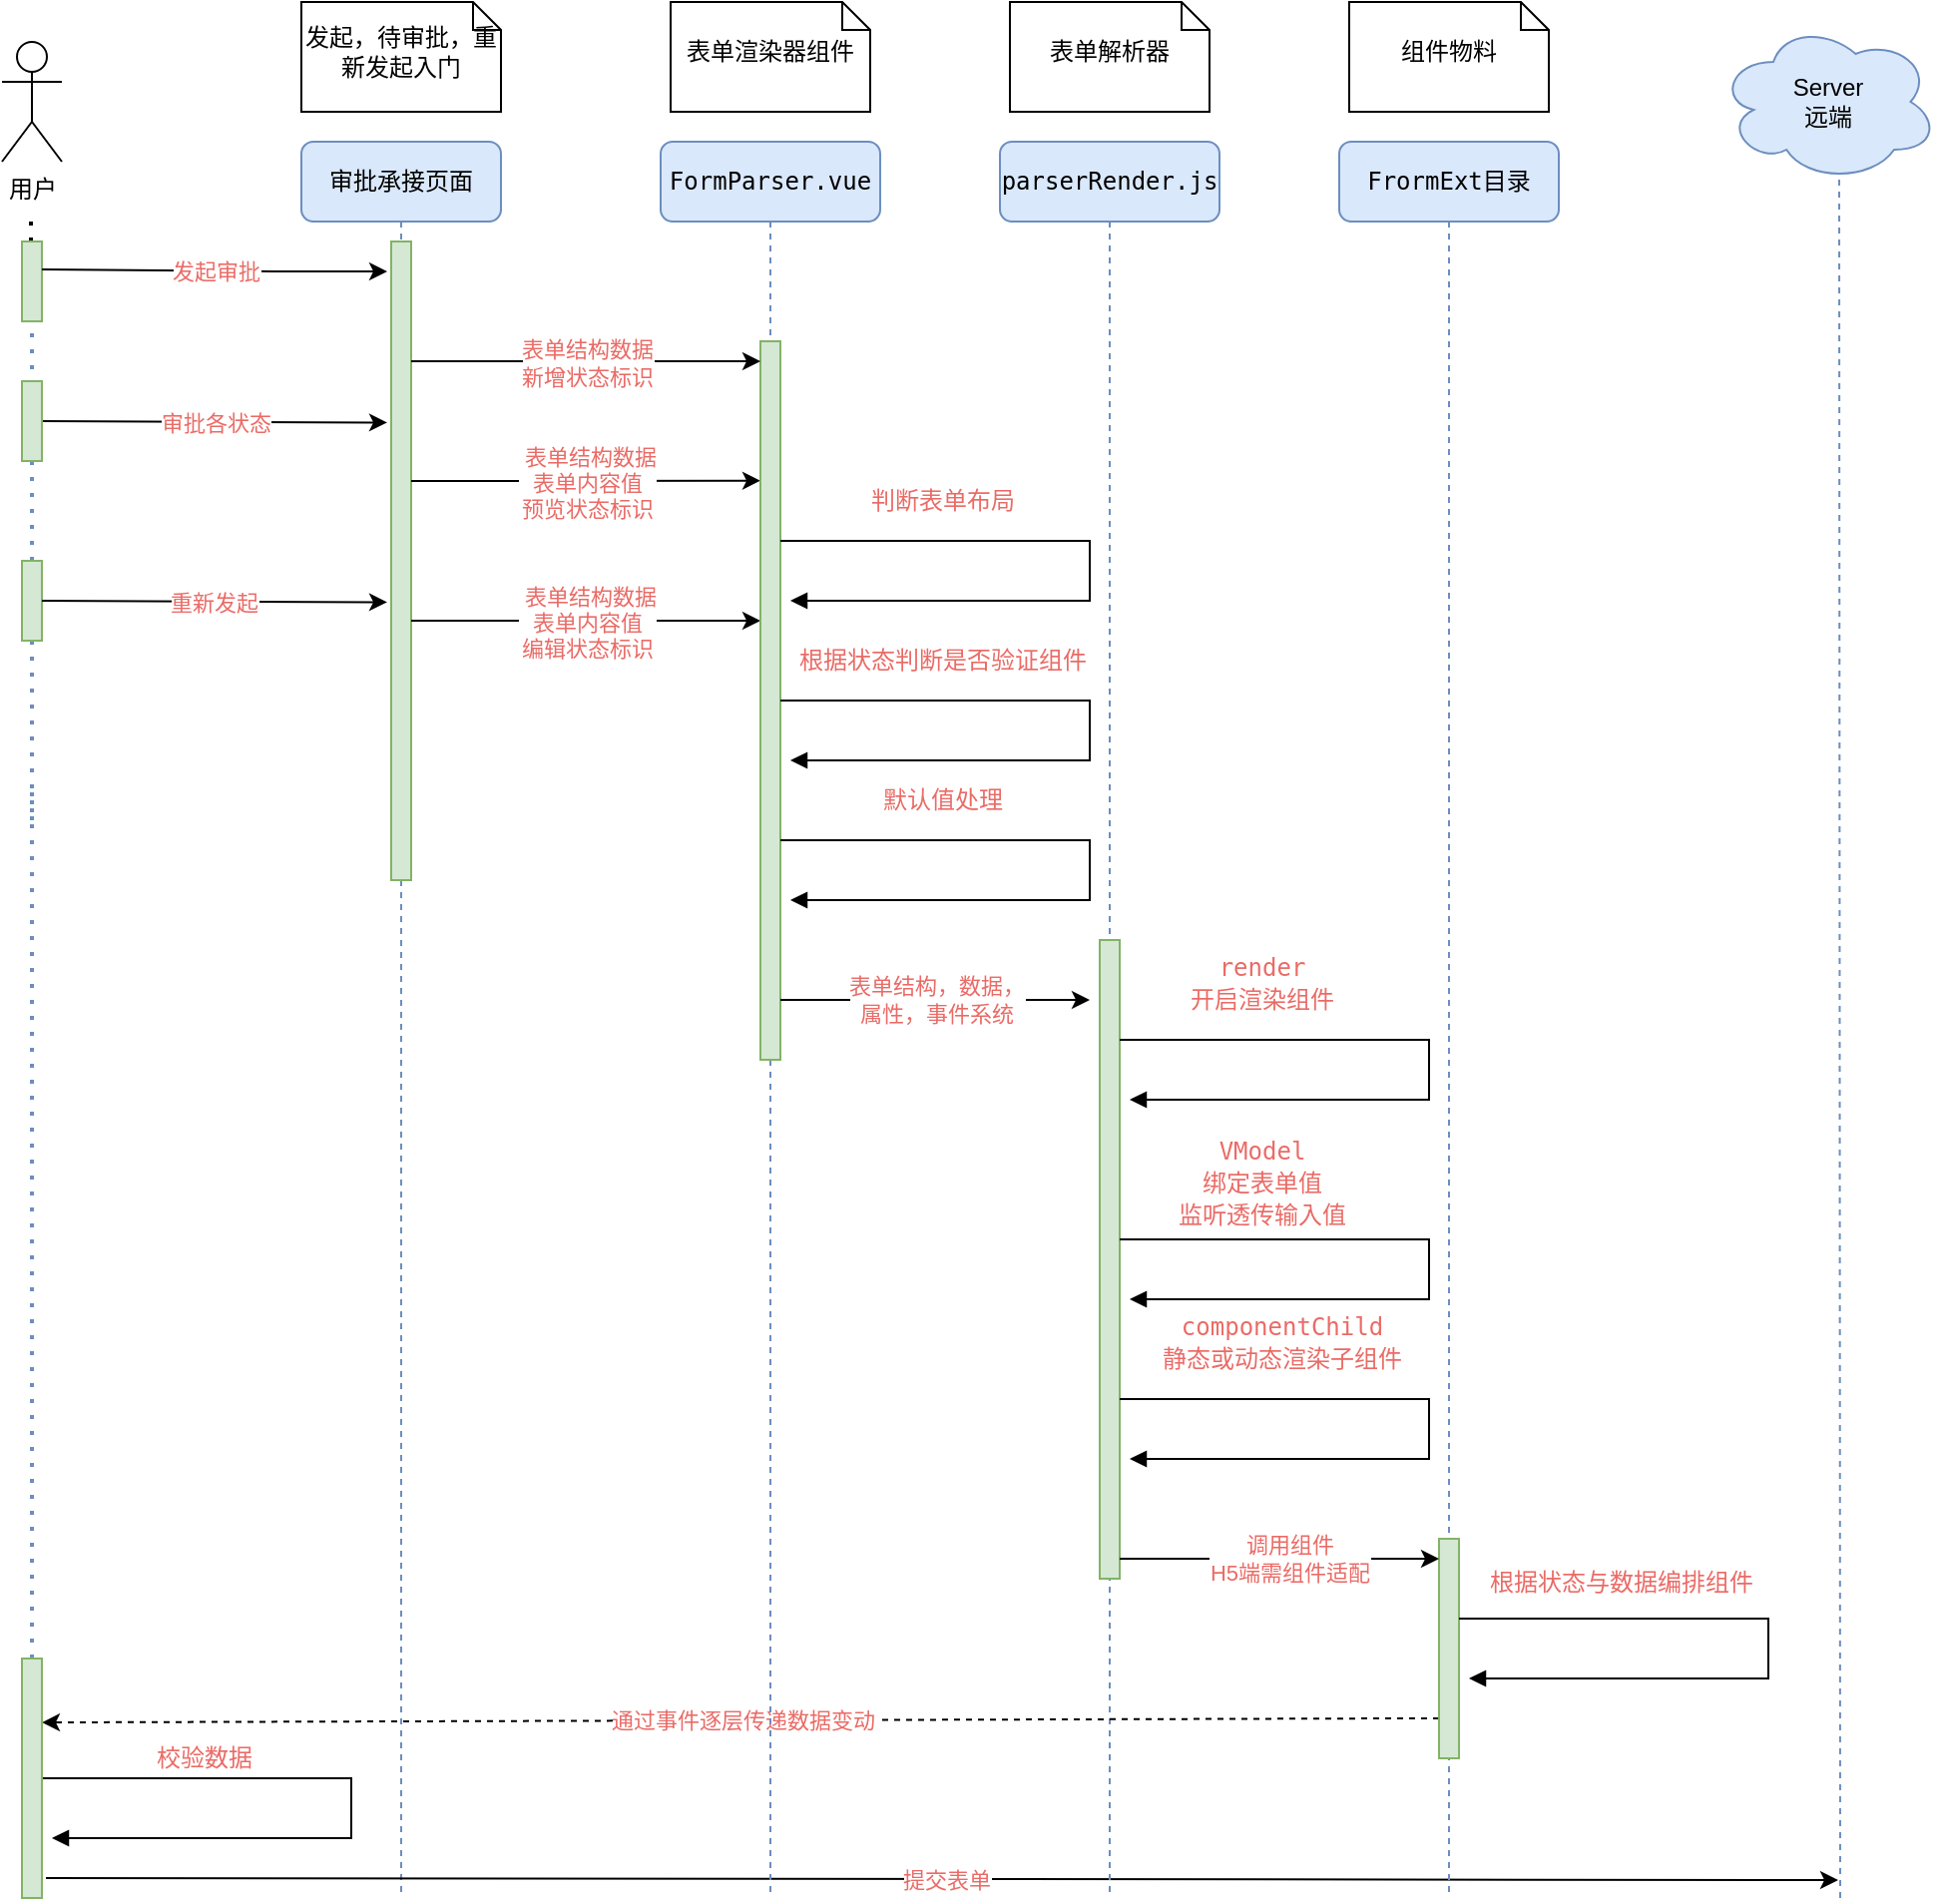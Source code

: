 <mxfile version="24.5.4" type="device">
  <diagram name="Page-1" id="e7e014a7-5840-1c2e-5031-d8a46d1fe8dd">
    <mxGraphModel dx="1356" dy="718" grid="1" gridSize="10" guides="1" tooltips="1" connect="1" arrows="1" fold="1" page="1" pageScale="1" pageWidth="1654" pageHeight="1169" background="none" math="0" shadow="0">
      <root>
        <mxCell id="0" />
        <mxCell id="1" parent="0" />
        <mxCell id="SL8McxTS5oP6oHlqmDnG-126" value="审批承接页面" style="shape=umlLifeline;perimeter=lifelinePerimeter;whiteSpace=wrap;html=1;container=1;collapsible=0;recursiveResize=0;outlineConnect=0;rounded=1;shadow=0;comic=0;labelBackgroundColor=none;strokeWidth=1;fontFamily=Verdana;fontSize=12;align=center;fillColor=#dae8fc;strokeColor=#6c8ebf;" vertex="1" parent="1">
          <mxGeometry x="190" y="90" width="100" height="880" as="geometry" />
        </mxCell>
        <mxCell id="SL8McxTS5oP6oHlqmDnG-127" value="" style="html=1;points=[];perimeter=orthogonalPerimeter;rounded=0;shadow=0;comic=0;labelBackgroundColor=none;strokeWidth=1;fontFamily=Verdana;fontSize=12;align=center;fillColor=#d5e8d4;strokeColor=#82b366;" vertex="1" parent="SL8McxTS5oP6oHlqmDnG-126">
          <mxGeometry x="45" y="50" width="10" height="320" as="geometry" />
        </mxCell>
        <mxCell id="SL8McxTS5oP6oHlqmDnG-219" value="" style="endArrow=classic;html=1;rounded=0;exitX=1.1;exitY=0.34;exitDx=0;exitDy=0;exitPerimeter=0;entryX=0;entryY=0.194;entryDx=0;entryDy=0;entryPerimeter=0;" edge="1" parent="SL8McxTS5oP6oHlqmDnG-126" target="SL8McxTS5oP6oHlqmDnG-133">
          <mxGeometry relative="1" as="geometry">
            <mxPoint x="55" y="170" as="sourcePoint" />
            <mxPoint x="235" y="170" as="targetPoint" />
          </mxGeometry>
        </mxCell>
        <mxCell id="SL8McxTS5oP6oHlqmDnG-220" value="Label" style="edgeLabel;resizable=0;html=1;;align=center;verticalAlign=middle;" connectable="0" vertex="1" parent="SL8McxTS5oP6oHlqmDnG-219">
          <mxGeometry relative="1" as="geometry" />
        </mxCell>
        <mxCell id="SL8McxTS5oP6oHlqmDnG-221" value="&amp;nbsp;表单结构数据&lt;div&gt;表单内容值&lt;div&gt;预览状态标识&lt;/div&gt;&lt;/div&gt;" style="edgeLabel;html=1;align=center;verticalAlign=middle;resizable=0;points=[];fontColor=#EA6B66;" vertex="1" connectable="0" parent="SL8McxTS5oP6oHlqmDnG-219">
          <mxGeometry x="0.003" y="-1" relative="1" as="geometry">
            <mxPoint as="offset" />
          </mxGeometry>
        </mxCell>
        <mxCell id="SL8McxTS5oP6oHlqmDnG-251" value="&lt;div style=&quot;line-height: 30%;&quot;&gt;&lt;pre style=&quot;font-family: &amp;quot;JetBrains Mono&amp;quot;, monospace; font-size: 9pt; line-height: 30%;&quot;&gt;&lt;font color=&quot;#ea6b66&quot;&gt;校验数据&lt;/font&gt;&lt;/pre&gt;&lt;/div&gt;" style="html=1;align=center;spacingLeft=2;endArrow=block;rounded=0;edgeStyle=orthogonalEdgeStyle;curved=0;rounded=0;fontColor=default;labelBackgroundColor=none;" edge="1" parent="SL8McxTS5oP6oHlqmDnG-126">
          <mxGeometry x="-0.522" y="10" relative="1" as="geometry">
            <mxPoint x="-130" y="820" as="sourcePoint" />
            <Array as="points">
              <mxPoint x="25" y="820" />
              <mxPoint x="25" y="850" />
            </Array>
            <mxPoint x="-125" y="850" as="targetPoint" />
            <mxPoint as="offset" />
          </mxGeometry>
        </mxCell>
        <mxCell id="SL8McxTS5oP6oHlqmDnG-191" value="" style="endArrow=classic;html=1;rounded=0;exitX=1.1;exitY=0.34;exitDx=0;exitDy=0;exitPerimeter=0;" edge="1" parent="SL8McxTS5oP6oHlqmDnG-126">
          <mxGeometry relative="1" as="geometry">
            <mxPoint x="-128" y="870" as="sourcePoint" />
            <mxPoint x="770" y="871" as="targetPoint" />
          </mxGeometry>
        </mxCell>
        <mxCell id="SL8McxTS5oP6oHlqmDnG-192" value="Label" style="edgeLabel;resizable=0;html=1;;align=center;verticalAlign=middle;" connectable="0" vertex="1" parent="SL8McxTS5oP6oHlqmDnG-191">
          <mxGeometry relative="1" as="geometry" />
        </mxCell>
        <mxCell id="SL8McxTS5oP6oHlqmDnG-193" value="提交表单" style="edgeLabel;html=1;align=center;verticalAlign=middle;resizable=0;points=[];fontColor=#EA6B66;" vertex="1" connectable="0" parent="SL8McxTS5oP6oHlqmDnG-191">
          <mxGeometry x="-0.006" y="-2" relative="1" as="geometry">
            <mxPoint x="4" y="-2" as="offset" />
          </mxGeometry>
        </mxCell>
        <mxCell id="SL8McxTS5oP6oHlqmDnG-138" value="发起，待审批，重新发起入门" style="shape=note;whiteSpace=wrap;html=1;size=14;verticalAlign=middle;align=center;spacingTop=-6;rounded=0;shadow=0;comic=0;labelBackgroundColor=none;strokeWidth=1;fontFamily=Verdana;fontSize=12" vertex="1" parent="1">
          <mxGeometry x="190" y="20" width="100" height="55" as="geometry" />
        </mxCell>
        <mxCell id="SL8McxTS5oP6oHlqmDnG-139" value="表单渲染器组件" style="shape=note;whiteSpace=wrap;html=1;size=14;verticalAlign=middle;align=center;spacingTop=-6;rounded=0;shadow=0;comic=0;labelBackgroundColor=none;strokeWidth=1;fontFamily=Verdana;fontSize=12" vertex="1" parent="1">
          <mxGeometry x="375" y="20" width="100" height="55" as="geometry" />
        </mxCell>
        <mxCell id="SL8McxTS5oP6oHlqmDnG-140" value="用户" style="shape=umlActor;verticalLabelPosition=bottom;verticalAlign=top;html=1;outlineConnect=0;" vertex="1" parent="1">
          <mxGeometry x="40" y="40" width="30" height="60" as="geometry" />
        </mxCell>
        <mxCell id="SL8McxTS5oP6oHlqmDnG-141" value="" style="endArrow=none;dashed=1;html=1;dashPattern=1 3;strokeWidth=2;rounded=0;" edge="1" parent="1" source="SL8McxTS5oP6oHlqmDnG-143">
          <mxGeometry width="50" height="50" relative="1" as="geometry">
            <mxPoint x="54.5" y="670" as="sourcePoint" />
            <mxPoint x="54.5" y="130" as="targetPoint" />
          </mxGeometry>
        </mxCell>
        <mxCell id="SL8McxTS5oP6oHlqmDnG-142" value="" style="endArrow=none;dashed=1;html=1;dashPattern=1 3;strokeWidth=2;rounded=0;fillColor=#dae8fc;strokeColor=#6c8ebf;" edge="1" parent="1" source="SL8McxTS5oP6oHlqmDnG-152" target="SL8McxTS5oP6oHlqmDnG-143">
          <mxGeometry width="50" height="50" relative="1" as="geometry">
            <mxPoint x="54.5" y="670" as="sourcePoint" />
            <mxPoint x="54.5" y="130" as="targetPoint" />
          </mxGeometry>
        </mxCell>
        <mxCell id="SL8McxTS5oP6oHlqmDnG-143" value="" style="html=1;points=[];perimeter=orthogonalPerimeter;rounded=0;shadow=0;comic=0;labelBackgroundColor=none;strokeWidth=1;fontFamily=Verdana;fontSize=12;align=center;fillColor=#d5e8d4;strokeColor=#82b366;" vertex="1" parent="1">
          <mxGeometry x="50" y="140" width="10" height="40" as="geometry" />
        </mxCell>
        <mxCell id="SL8McxTS5oP6oHlqmDnG-151" value="" style="endArrow=none;dashed=1;html=1;dashPattern=1 3;strokeWidth=2;rounded=0;fillColor=#dae8fc;strokeColor=#6c8ebf;" edge="1" parent="1" target="SL8McxTS5oP6oHlqmDnG-152">
          <mxGeometry width="50" height="50" relative="1" as="geometry">
            <mxPoint x="55" y="430" as="sourcePoint" />
            <mxPoint x="55" y="180" as="targetPoint" />
          </mxGeometry>
        </mxCell>
        <mxCell id="SL8McxTS5oP6oHlqmDnG-152" value="" style="html=1;points=[];perimeter=orthogonalPerimeter;rounded=0;shadow=0;comic=0;labelBackgroundColor=none;strokeWidth=1;fontFamily=Verdana;fontSize=12;align=center;fillColor=#d5e8d4;strokeColor=#82b366;" vertex="1" parent="1">
          <mxGeometry x="50" y="300" width="10" height="40" as="geometry" />
        </mxCell>
        <mxCell id="SL8McxTS5oP6oHlqmDnG-153" value="" style="endArrow=classic;html=1;rounded=0;entryX=0;entryY=0.114;entryDx=0;entryDy=0;entryPerimeter=0;exitX=1.1;exitY=0.34;exitDx=0;exitDy=0;exitPerimeter=0;" edge="1" parent="1">
          <mxGeometry relative="1" as="geometry">
            <mxPoint x="60" y="320" as="sourcePoint" />
            <mxPoint x="233" y="320.73" as="targetPoint" />
          </mxGeometry>
        </mxCell>
        <mxCell id="SL8McxTS5oP6oHlqmDnG-154" value="重新发起" style="edgeLabel;resizable=0;html=1;;align=center;verticalAlign=middle;fontColor=#EA6B66;" connectable="0" vertex="1" parent="SL8McxTS5oP6oHlqmDnG-153">
          <mxGeometry relative="1" as="geometry">
            <mxPoint x="-1" as="offset" />
          </mxGeometry>
        </mxCell>
        <mxCell id="SL8McxTS5oP6oHlqmDnG-163" value="&lt;div style=&quot;&quot;&gt;&lt;pre style=&quot;font-family: &amp;quot;JetBrains Mono&amp;quot;, monospace; font-size: 9pt;&quot;&gt;&lt;pre style=&quot;color: rgb(234, 107, 102); font-size: 9pt; font-family: &amp;quot;JetBrains Mono&amp;quot;, monospace;&quot;&gt;&lt;font color=&quot;#000000&quot;&gt;FrormExt目录&lt;/font&gt;&lt;/pre&gt;&lt;/pre&gt;&lt;/div&gt;" style="shape=umlLifeline;perimeter=lifelinePerimeter;whiteSpace=wrap;html=1;container=0;collapsible=0;recursiveResize=0;outlineConnect=0;rounded=1;shadow=0;comic=0;labelBackgroundColor=none;strokeWidth=1;fontFamily=Verdana;fontSize=12;align=center;fillColor=#dae8fc;strokeColor=#6c8ebf;" vertex="1" parent="1">
          <mxGeometry x="710" y="90" width="110" height="880" as="geometry" />
        </mxCell>
        <mxCell id="SL8McxTS5oP6oHlqmDnG-179" value="Server&lt;div&gt;远端&lt;/div&gt;" style="ellipse;shape=cloud;whiteSpace=wrap;html=1;fillColor=#dae8fc;strokeColor=#6c8ebf;" vertex="1" parent="1">
          <mxGeometry x="900" y="30" width="110" height="80" as="geometry" />
        </mxCell>
        <mxCell id="SL8McxTS5oP6oHlqmDnG-183" value="" style="endArrow=none;dashed=1;html=1;strokeWidth=1;rounded=0;fillColor=#dae8fc;strokeColor=#6c8ebf;entryX=0.55;entryY=0.95;entryDx=0;entryDy=0;entryPerimeter=0;" edge="1" parent="1" target="SL8McxTS5oP6oHlqmDnG-179">
          <mxGeometry width="50" height="50" relative="1" as="geometry">
            <mxPoint x="961" y="970" as="sourcePoint" />
            <mxPoint x="960" y="130" as="targetPoint" />
            <Array as="points" />
          </mxGeometry>
        </mxCell>
        <mxCell id="SL8McxTS5oP6oHlqmDnG-196" value="&lt;div style=&quot;&quot;&gt;&lt;pre style=&quot;&quot;&gt;&lt;font face=&quot;JetBrains Mono, monospace&quot; color=&quot;#000000&quot;&gt;parserRender.js&lt;/font&gt;&lt;font face=&quot;JetBrains Mono, monospace&quot;&gt;&lt;span style=&quot;font-size: 9pt;&quot;&gt;&lt;br&gt;&lt;/span&gt;&lt;/font&gt;&lt;/pre&gt;&lt;/div&gt;" style="shape=umlLifeline;perimeter=lifelinePerimeter;whiteSpace=wrap;html=1;container=1;collapsible=0;recursiveResize=0;outlineConnect=0;rounded=1;shadow=0;comic=0;labelBackgroundColor=none;strokeWidth=1;fontFamily=Verdana;fontSize=12;align=center;fillColor=#dae8fc;strokeColor=#6c8ebf;fontColor=#EA6B66;" vertex="1" parent="1">
          <mxGeometry x="540" y="90" width="110" height="880" as="geometry" />
        </mxCell>
        <mxCell id="SL8McxTS5oP6oHlqmDnG-231" value="" style="html=1;points=[];perimeter=orthogonalPerimeter;rounded=0;shadow=0;comic=0;labelBackgroundColor=none;strokeWidth=1;fontFamily=Verdana;fontSize=12;align=center;fillColor=#d5e8d4;strokeColor=#82b366;" vertex="1" parent="SL8McxTS5oP6oHlqmDnG-196">
          <mxGeometry x="50" y="400" width="10" height="320" as="geometry" />
        </mxCell>
        <mxCell id="SL8McxTS5oP6oHlqmDnG-167" value="通过事件逐层传递数据变动" style="endArrow=classic;dashed=1;html=1;rounded=0;endFill=1;fontColor=#EA6B66;entryX=1;entryY=0.267;entryDx=0;entryDy=0;entryPerimeter=0;" edge="1" parent="SL8McxTS5oP6oHlqmDnG-196" target="SL8McxTS5oP6oHlqmDnG-248">
          <mxGeometry x="-0.003" width="160" relative="1" as="geometry">
            <mxPoint x="220" y="790" as="sourcePoint" />
            <mxPoint x="-250" y="790" as="targetPoint" />
            <Array as="points">
              <mxPoint x="200" y="790" />
            </Array>
            <mxPoint as="offset" />
          </mxGeometry>
        </mxCell>
        <mxCell id="SL8McxTS5oP6oHlqmDnG-200" value="&lt;div style=&quot;&quot;&gt;&lt;pre style=&quot;&quot;&gt;&lt;font face=&quot;JetBrains Mono, monospace&quot; color=&quot;#000000&quot;&gt;FormParser.vue&lt;/font&gt;&lt;font face=&quot;JetBrains Mono, monospace&quot;&gt;&lt;span style=&quot;font-size: 9pt;&quot;&gt;&lt;br&gt;&lt;/span&gt;&lt;/font&gt;&lt;/pre&gt;&lt;/div&gt;" style="shape=umlLifeline;perimeter=lifelinePerimeter;whiteSpace=wrap;html=1;container=1;collapsible=0;recursiveResize=0;outlineConnect=0;rounded=1;shadow=0;comic=0;labelBackgroundColor=none;strokeWidth=1;fontFamily=Verdana;fontSize=12;align=center;fillColor=#dae8fc;strokeColor=#6c8ebf;fontColor=#EA6B66;" vertex="1" parent="1">
          <mxGeometry x="370" y="90" width="110" height="880" as="geometry" />
        </mxCell>
        <mxCell id="SL8McxTS5oP6oHlqmDnG-211" value="" style="endArrow=classic;html=1;rounded=0;exitX=1.1;exitY=0.34;exitDx=0;exitDy=0;exitPerimeter=0;entryX=0;entryY=0.389;entryDx=0;entryDy=0;entryPerimeter=0;" edge="1" parent="SL8McxTS5oP6oHlqmDnG-200" target="SL8McxTS5oP6oHlqmDnG-133">
          <mxGeometry relative="1" as="geometry">
            <mxPoint x="-125" y="240" as="sourcePoint" />
            <mxPoint x="55" y="240" as="targetPoint" />
          </mxGeometry>
        </mxCell>
        <mxCell id="SL8McxTS5oP6oHlqmDnG-212" value="Label" style="edgeLabel;resizable=0;html=1;;align=center;verticalAlign=middle;" connectable="0" vertex="1" parent="SL8McxTS5oP6oHlqmDnG-211">
          <mxGeometry relative="1" as="geometry" />
        </mxCell>
        <mxCell id="SL8McxTS5oP6oHlqmDnG-213" value="&amp;nbsp;表单结构数据&lt;div&gt;表单内容值&lt;div&gt;编辑状态标识&lt;/div&gt;&lt;/div&gt;" style="edgeLabel;html=1;align=center;verticalAlign=middle;resizable=0;points=[];fontColor=#EA6B66;" vertex="1" connectable="0" parent="SL8McxTS5oP6oHlqmDnG-211">
          <mxGeometry x="0.003" y="-1" relative="1" as="geometry">
            <mxPoint as="offset" />
          </mxGeometry>
        </mxCell>
        <mxCell id="SL8McxTS5oP6oHlqmDnG-133" value="" style="html=1;points=[];perimeter=orthogonalPerimeter;rounded=0;shadow=0;comic=0;labelBackgroundColor=none;strokeWidth=1;fontFamily=Verdana;fontSize=12;align=center;fillColor=#d5e8d4;strokeColor=#82b366;" vertex="1" parent="SL8McxTS5oP6oHlqmDnG-200">
          <mxGeometry x="50" y="100" width="10" height="360" as="geometry" />
        </mxCell>
        <mxCell id="SL8McxTS5oP6oHlqmDnG-201" value="表单解析器" style="shape=note;whiteSpace=wrap;html=1;size=14;verticalAlign=middle;align=center;spacingTop=-6;rounded=0;shadow=0;comic=0;labelBackgroundColor=none;strokeWidth=1;fontFamily=Verdana;fontSize=12" vertex="1" parent="1">
          <mxGeometry x="545" y="20" width="100" height="55" as="geometry" />
        </mxCell>
        <mxCell id="SL8McxTS5oP6oHlqmDnG-202" value="" style="endArrow=classic;html=1;rounded=0;exitX=1.1;exitY=0.34;exitDx=0;exitDy=0;exitPerimeter=0;" edge="1" parent="1">
          <mxGeometry relative="1" as="geometry">
            <mxPoint x="245" y="200" as="sourcePoint" />
            <mxPoint x="420" y="200" as="targetPoint" />
          </mxGeometry>
        </mxCell>
        <mxCell id="SL8McxTS5oP6oHlqmDnG-203" value="Label" style="edgeLabel;resizable=0;html=1;;align=center;verticalAlign=middle;" connectable="0" vertex="1" parent="SL8McxTS5oP6oHlqmDnG-202">
          <mxGeometry relative="1" as="geometry" />
        </mxCell>
        <mxCell id="SL8McxTS5oP6oHlqmDnG-206" value="表单结构数据&lt;div&gt;新增状态标识&lt;/div&gt;" style="edgeLabel;html=1;align=center;verticalAlign=middle;resizable=0;points=[];fontColor=#EA6B66;" vertex="1" connectable="0" parent="SL8McxTS5oP6oHlqmDnG-202">
          <mxGeometry x="0.003" y="-1" relative="1" as="geometry">
            <mxPoint as="offset" />
          </mxGeometry>
        </mxCell>
        <mxCell id="SL8McxTS5oP6oHlqmDnG-215" value="" style="endArrow=none;dashed=1;html=1;dashPattern=1 3;strokeWidth=2;rounded=0;fillColor=#dae8fc;strokeColor=#6c8ebf;" edge="1" parent="1" source="SL8McxTS5oP6oHlqmDnG-248">
          <mxGeometry width="50" height="50" relative="1" as="geometry">
            <mxPoint x="55" y="970" as="sourcePoint" />
            <mxPoint x="55" y="410" as="targetPoint" />
          </mxGeometry>
        </mxCell>
        <mxCell id="SL8McxTS5oP6oHlqmDnG-216" value="" style="endArrow=classic;html=1;rounded=0;entryX=0;entryY=0.114;entryDx=0;entryDy=0;entryPerimeter=0;exitX=1.1;exitY=0.34;exitDx=0;exitDy=0;exitPerimeter=0;" edge="1" parent="1">
          <mxGeometry relative="1" as="geometry">
            <mxPoint x="60" y="230" as="sourcePoint" />
            <mxPoint x="233" y="230.73" as="targetPoint" />
          </mxGeometry>
        </mxCell>
        <mxCell id="SL8McxTS5oP6oHlqmDnG-217" value="审批各状态" style="edgeLabel;resizable=0;html=1;;align=center;verticalAlign=middle;fontColor=#EA6B66;" connectable="0" vertex="1" parent="SL8McxTS5oP6oHlqmDnG-216">
          <mxGeometry relative="1" as="geometry" />
        </mxCell>
        <mxCell id="SL8McxTS5oP6oHlqmDnG-218" value="" style="html=1;points=[];perimeter=orthogonalPerimeter;rounded=0;shadow=0;comic=0;labelBackgroundColor=none;strokeWidth=1;fontFamily=Verdana;fontSize=12;align=center;fillColor=#d5e8d4;strokeColor=#82b366;" vertex="1" parent="1">
          <mxGeometry x="50" y="210" width="10" height="40" as="geometry" />
        </mxCell>
        <mxCell id="SL8McxTS5oP6oHlqmDnG-128" value="" style="endArrow=classic;html=1;rounded=0;entryX=0.2;entryY=0.047;entryDx=0;entryDy=0;entryPerimeter=0;exitX=1.4;exitY=0.35;exitDx=0;exitDy=0;exitPerimeter=0;" edge="1" parent="1">
          <mxGeometry relative="1" as="geometry">
            <mxPoint x="60" y="154" as="sourcePoint" />
            <mxPoint x="233" y="155.04" as="targetPoint" />
            <Array as="points">
              <mxPoint x="176" y="155" />
            </Array>
          </mxGeometry>
        </mxCell>
        <mxCell id="SL8McxTS5oP6oHlqmDnG-129" value="Label" style="edgeLabel;resizable=0;html=1;;align=center;verticalAlign=middle;" connectable="0" vertex="1" parent="SL8McxTS5oP6oHlqmDnG-128">
          <mxGeometry relative="1" as="geometry" />
        </mxCell>
        <mxCell id="SL8McxTS5oP6oHlqmDnG-130" value="发起审批" style="edgeLabel;html=1;align=center;verticalAlign=middle;resizable=0;points=[];fontColor=#EA6B66;" vertex="1" connectable="0" parent="SL8McxTS5oP6oHlqmDnG-128">
          <mxGeometry x="0.014" y="-6" relative="1" as="geometry">
            <mxPoint x="-1" y="-6" as="offset" />
          </mxGeometry>
        </mxCell>
        <mxCell id="SL8McxTS5oP6oHlqmDnG-224" value="&lt;div style=&quot;line-height: 30%;&quot;&gt;&lt;pre style=&quot;font-family: &amp;quot;JetBrains Mono&amp;quot;, monospace; font-size: 9pt; line-height: 30%;&quot;&gt;&lt;font color=&quot;#ea6b66&quot;&gt;根据状态判断是否验证组件&lt;/font&gt;&lt;/pre&gt;&lt;/div&gt;" style="html=1;align=center;spacingLeft=2;endArrow=block;rounded=0;edgeStyle=orthogonalEdgeStyle;curved=0;rounded=0;fontColor=default;labelBackgroundColor=none;" edge="1" parent="1">
          <mxGeometry x="-0.522" y="20" relative="1" as="geometry">
            <mxPoint x="430" y="370" as="sourcePoint" />
            <Array as="points">
              <mxPoint x="585" y="370" />
              <mxPoint x="585" y="400" />
            </Array>
            <mxPoint x="435" y="400" as="targetPoint" />
            <mxPoint as="offset" />
          </mxGeometry>
        </mxCell>
        <mxCell id="SL8McxTS5oP6oHlqmDnG-226" value="&lt;div style=&quot;line-height: 30%;&quot;&gt;&lt;pre style=&quot;font-family: &amp;quot;JetBrains Mono&amp;quot;, monospace; font-size: 9pt; line-height: 30%;&quot;&gt;&lt;font color=&quot;#ea6b66&quot;&gt;判断表单布局&lt;/font&gt;&lt;/pre&gt;&lt;/div&gt;" style="html=1;align=center;spacingLeft=2;endArrow=block;rounded=0;edgeStyle=orthogonalEdgeStyle;curved=0;rounded=0;fontColor=default;labelBackgroundColor=none;" edge="1" parent="1">
          <mxGeometry x="-0.522" y="20" relative="1" as="geometry">
            <mxPoint x="430" y="290" as="sourcePoint" />
            <Array as="points">
              <mxPoint x="585" y="290" />
              <mxPoint x="585" y="320" />
            </Array>
            <mxPoint x="435" y="320" as="targetPoint" />
            <mxPoint as="offset" />
          </mxGeometry>
        </mxCell>
        <mxCell id="SL8McxTS5oP6oHlqmDnG-227" value="&lt;div style=&quot;line-height: 30%;&quot;&gt;&lt;pre style=&quot;font-family: &amp;quot;JetBrains Mono&amp;quot;, monospace; font-size: 9pt; line-height: 30%;&quot;&gt;&lt;font color=&quot;#ea6b66&quot;&gt;默认值处理&lt;/font&gt;&lt;/pre&gt;&lt;/div&gt;" style="html=1;align=center;spacingLeft=2;endArrow=block;rounded=0;edgeStyle=orthogonalEdgeStyle;curved=0;rounded=0;fontColor=default;labelBackgroundColor=none;" edge="1" parent="1">
          <mxGeometry x="-0.522" y="20" relative="1" as="geometry">
            <mxPoint x="430" y="440" as="sourcePoint" />
            <Array as="points">
              <mxPoint x="585" y="440" />
              <mxPoint x="585" y="470" />
            </Array>
            <mxPoint x="435" y="470" as="targetPoint" />
            <mxPoint as="offset" />
          </mxGeometry>
        </mxCell>
        <mxCell id="SL8McxTS5oP6oHlqmDnG-236" value="" style="endArrow=classic;html=1;rounded=0;entryX=0;entryY=0.389;entryDx=0;entryDy=0;entryPerimeter=0;" edge="1" parent="1">
          <mxGeometry relative="1" as="geometry">
            <mxPoint x="430" y="520" as="sourcePoint" />
            <mxPoint x="585" y="520" as="targetPoint" />
          </mxGeometry>
        </mxCell>
        <mxCell id="SL8McxTS5oP6oHlqmDnG-237" value="表单结构，数据，&lt;div&gt;属性，事件系统&lt;/div&gt;" style="edgeLabel;resizable=0;html=1;;align=center;verticalAlign=middle;fontColor=#EA6B66;" connectable="0" vertex="1" parent="SL8McxTS5oP6oHlqmDnG-236">
          <mxGeometry relative="1" as="geometry" />
        </mxCell>
        <mxCell id="SL8McxTS5oP6oHlqmDnG-223" value="&lt;div style=&quot;line-height: 30%;&quot;&gt;&lt;pre style=&quot;font-family: &amp;quot;JetBrains Mono&amp;quot;, monospace; font-size: 9pt; line-height: 30%;&quot;&gt;&lt;font color=&quot;#ea6b66&quot;&gt;render&lt;/font&gt;&lt;/pre&gt;&lt;pre style=&quot;font-family: &amp;quot;JetBrains Mono&amp;quot;, monospace; font-size: 9pt; line-height: 30%;&quot;&gt;&lt;font color=&quot;#ea6b66&quot;&gt;开启渲染组件&lt;/font&gt;&lt;/pre&gt;&lt;pre style=&quot;font-family: &amp;quot;JetBrains Mono&amp;quot;, monospace; font-size: 9pt; line-height: 30%;&quot;&gt;&lt;font color=&quot;#ea6b66&quot;&gt;&lt;br&gt;&lt;/font&gt;&lt;/pre&gt;&lt;/div&gt;" style="html=1;align=center;spacingLeft=2;endArrow=block;rounded=0;edgeStyle=orthogonalEdgeStyle;curved=0;rounded=0;fontColor=default;labelBackgroundColor=none;" edge="1" parent="1">
          <mxGeometry x="-0.582" y="20" relative="1" as="geometry">
            <mxPoint x="600" y="540" as="sourcePoint" />
            <Array as="points">
              <mxPoint x="755" y="540" />
              <mxPoint x="755" y="570" />
            </Array>
            <mxPoint x="605" y="570" as="targetPoint" />
            <mxPoint as="offset" />
          </mxGeometry>
        </mxCell>
        <mxCell id="SL8McxTS5oP6oHlqmDnG-240" value="&lt;div style=&quot;line-height: 30%;&quot;&gt;&lt;pre style=&quot;font-family: &amp;quot;JetBrains Mono&amp;quot;, monospace; font-size: 9pt; line-height: 30%;&quot;&gt;&lt;font color=&quot;#ea6b66&quot;&gt;VModel&lt;/font&gt;&lt;/pre&gt;&lt;pre style=&quot;font-family: &amp;quot;JetBrains Mono&amp;quot;, monospace; font-size: 9pt; line-height: 30%;&quot;&gt;&lt;font color=&quot;#ea6b66&quot;&gt;绑定表单值&lt;/font&gt;&lt;/pre&gt;&lt;pre style=&quot;font-family: &amp;quot;JetBrains Mono&amp;quot;, monospace; font-size: 9pt; line-height: 30%;&quot;&gt;&lt;font color=&quot;#ea6b66&quot;&gt;监听透传输入值&lt;/font&gt;&lt;/pre&gt;&lt;pre style=&quot;font-family: &amp;quot;JetBrains Mono&amp;quot;, monospace; font-size: 9pt; line-height: 30%;&quot;&gt;&lt;font color=&quot;#ea6b66&quot;&gt;&lt;br&gt;&lt;/font&gt;&lt;/pre&gt;&lt;/div&gt;" style="html=1;align=center;spacingLeft=2;endArrow=block;rounded=0;edgeStyle=orthogonalEdgeStyle;curved=0;rounded=0;fontColor=default;labelBackgroundColor=none;" edge="1" parent="1">
          <mxGeometry x="-0.582" y="20" relative="1" as="geometry">
            <mxPoint x="600" y="640" as="sourcePoint" />
            <Array as="points">
              <mxPoint x="755" y="640" />
              <mxPoint x="755" y="670" />
            </Array>
            <mxPoint x="605" y="670" as="targetPoint" />
            <mxPoint as="offset" />
          </mxGeometry>
        </mxCell>
        <mxCell id="SL8McxTS5oP6oHlqmDnG-241" value="&lt;div style=&quot;line-height: 30%;&quot;&gt;&lt;pre style=&quot;font-family: &amp;quot;JetBrains Mono&amp;quot;, monospace; font-size: 9pt; line-height: 30%;&quot;&gt;&lt;font color=&quot;#ea6b66&quot;&gt;componentChild&lt;/font&gt;&lt;/pre&gt;&lt;pre style=&quot;font-family: &amp;quot;JetBrains Mono&amp;quot;, monospace; font-size: 9pt; line-height: 30%;&quot;&gt;&lt;font color=&quot;#ea6b66&quot;&gt;静态或动态渲染子组件&lt;/font&gt;&lt;/pre&gt;&lt;pre style=&quot;font-family: &amp;quot;JetBrains Mono&amp;quot;, monospace; font-size: 9pt; line-height: 30%;&quot;&gt;&lt;font color=&quot;#ea6b66&quot;&gt;&lt;br&gt;&lt;/font&gt;&lt;/pre&gt;&lt;/div&gt;" style="html=1;align=center;spacingLeft=2;endArrow=block;rounded=0;edgeStyle=orthogonalEdgeStyle;curved=0;rounded=0;fontColor=default;labelBackgroundColor=none;" edge="1" parent="1">
          <mxGeometry x="-0.522" y="20" relative="1" as="geometry">
            <mxPoint x="600" y="720" as="sourcePoint" />
            <Array as="points">
              <mxPoint x="755" y="720" />
              <mxPoint x="755" y="750" />
            </Array>
            <mxPoint x="605" y="750" as="targetPoint" />
            <mxPoint as="offset" />
          </mxGeometry>
        </mxCell>
        <mxCell id="SL8McxTS5oP6oHlqmDnG-242" value="组件物料" style="shape=note;whiteSpace=wrap;html=1;size=14;verticalAlign=middle;align=center;spacingTop=-6;rounded=0;shadow=0;comic=0;labelBackgroundColor=none;strokeWidth=1;fontFamily=Verdana;fontSize=12" vertex="1" parent="1">
          <mxGeometry x="715" y="20" width="100" height="55" as="geometry" />
        </mxCell>
        <mxCell id="SL8McxTS5oP6oHlqmDnG-244" value="" style="html=1;points=[];perimeter=orthogonalPerimeter;rounded=0;shadow=0;comic=0;labelBackgroundColor=none;strokeWidth=1;fontFamily=Verdana;fontSize=12;align=center;fillColor=#d5e8d4;strokeColor=#82b366;" vertex="1" parent="1">
          <mxGeometry x="760" y="790" width="10" height="110" as="geometry" />
        </mxCell>
        <mxCell id="SL8McxTS5oP6oHlqmDnG-136" value="" style="endArrow=classic;html=1;rounded=0;exitX=1.1;exitY=0.34;exitDx=0;exitDy=0;exitPerimeter=0;" edge="1" parent="1">
          <mxGeometry relative="1" as="geometry">
            <mxPoint x="600" y="800" as="sourcePoint" />
            <mxPoint x="760" y="800" as="targetPoint" />
          </mxGeometry>
        </mxCell>
        <mxCell id="SL8McxTS5oP6oHlqmDnG-137" value="调用组件&lt;div&gt;H5端需组件适配&lt;/div&gt;" style="edgeLabel;resizable=0;html=1;;align=center;verticalAlign=middle;fontColor=#EA6B66;" connectable="0" vertex="1" parent="SL8McxTS5oP6oHlqmDnG-136">
          <mxGeometry relative="1" as="geometry">
            <mxPoint x="5" as="offset" />
          </mxGeometry>
        </mxCell>
        <mxCell id="SL8McxTS5oP6oHlqmDnG-247" value="&lt;div style=&quot;line-height: 30%;&quot;&gt;&lt;pre style=&quot;font-family: &amp;quot;JetBrains Mono&amp;quot;, monospace; font-size: 9pt; line-height: 30%;&quot;&gt;&lt;font color=&quot;#ea6b66&quot;&gt;根据状态与数据编排组件&lt;/font&gt;&lt;/pre&gt;&lt;pre style=&quot;font-family: &amp;quot;JetBrains Mono&amp;quot;, monospace; font-size: 9pt; line-height: 30%;&quot;&gt;&lt;font color=&quot;#ea6b66&quot;&gt;&lt;br&gt;&lt;/font&gt;&lt;/pre&gt;&lt;/div&gt;" style="html=1;align=center;spacingLeft=2;endArrow=block;rounded=0;edgeStyle=orthogonalEdgeStyle;curved=0;rounded=0;fontColor=default;labelBackgroundColor=none;" edge="1" parent="1">
          <mxGeometry x="-0.522" y="10" relative="1" as="geometry">
            <mxPoint x="770" y="830" as="sourcePoint" />
            <Array as="points">
              <mxPoint x="925" y="830" />
              <mxPoint x="925" y="860" />
            </Array>
            <mxPoint x="775" y="860" as="targetPoint" />
            <mxPoint as="offset" />
          </mxGeometry>
        </mxCell>
        <mxCell id="SL8McxTS5oP6oHlqmDnG-250" value="" style="endArrow=none;dashed=1;html=1;dashPattern=1 3;strokeWidth=2;rounded=0;fillColor=#dae8fc;strokeColor=#6c8ebf;" edge="1" parent="1" target="SL8McxTS5oP6oHlqmDnG-248">
          <mxGeometry width="50" height="50" relative="1" as="geometry">
            <mxPoint x="55" y="970" as="sourcePoint" />
            <mxPoint x="55" y="410" as="targetPoint" />
          </mxGeometry>
        </mxCell>
        <mxCell id="SL8McxTS5oP6oHlqmDnG-248" value="" style="html=1;points=[];perimeter=orthogonalPerimeter;rounded=0;shadow=0;comic=0;labelBackgroundColor=none;strokeWidth=1;fontFamily=Verdana;fontSize=12;align=center;fillColor=#d5e8d4;strokeColor=#82b366;" vertex="1" parent="1">
          <mxGeometry x="50" y="850" width="10" height="120" as="geometry" />
        </mxCell>
      </root>
    </mxGraphModel>
  </diagram>
</mxfile>
